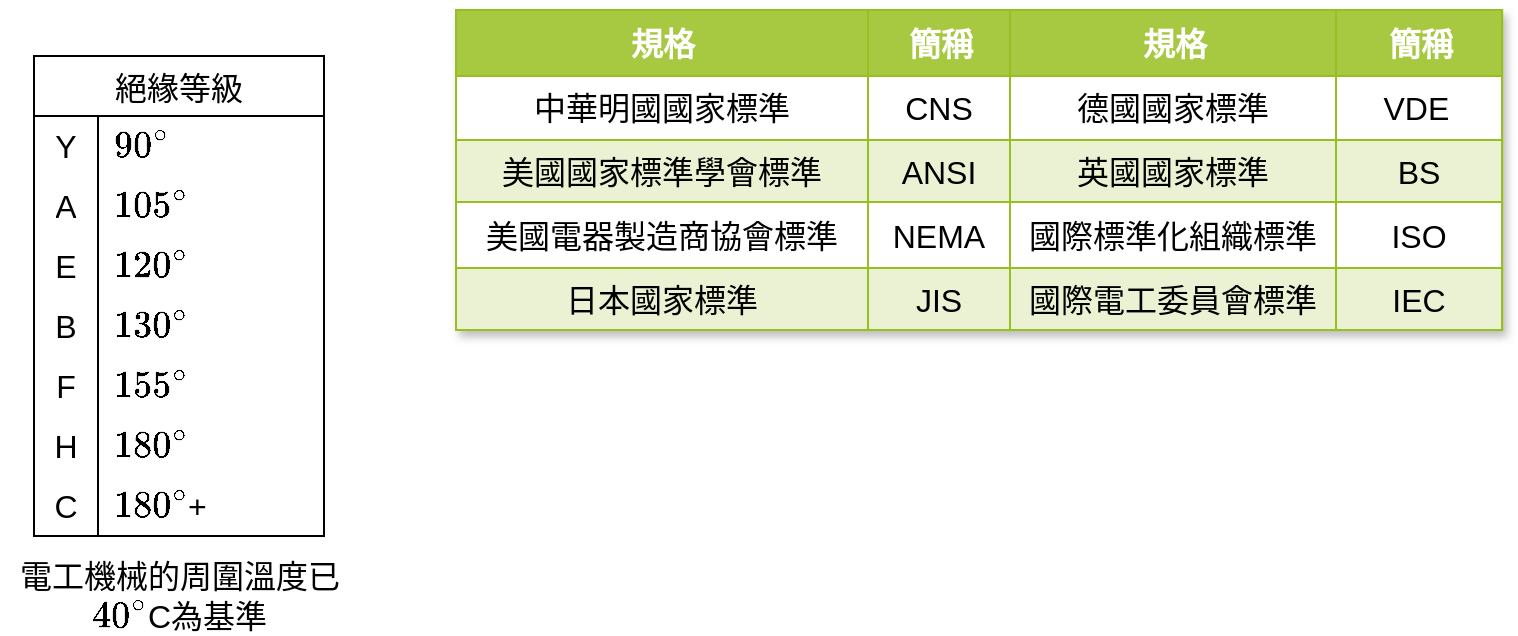 <mxfile version="21.7.5" type="github" pages="7">
  <diagram id="qgxYHrDXzy56b9MTBJCR" name="概論">
    <mxGraphModel dx="1245" dy="600" grid="0" gridSize="10" guides="1" tooltips="1" connect="1" arrows="1" fold="1" page="0" pageScale="1" pageWidth="827" pageHeight="1169" math="1" shadow="0">
      <root>
        <mxCell id="0" />
        <mxCell id="1" parent="0" />
        <mxCell id="fpS0Yr1HX9SnLMMw6u6V-4" value="絕緣等級" style="shape=table;startSize=30;container=1;collapsible=0;childLayout=tableLayout;fixedRows=1;rowLines=0;fontStyle=0;strokeColor=default;fontSize=16;" vertex="1" parent="1">
          <mxGeometry x="-88" y="28" width="145" height="240" as="geometry" />
        </mxCell>
        <mxCell id="fpS0Yr1HX9SnLMMw6u6V-5" value="" style="shape=tableRow;horizontal=0;startSize=0;swimlaneHead=0;swimlaneBody=0;top=0;left=0;bottom=0;right=0;collapsible=0;dropTarget=0;fillColor=none;points=[[0,0.5],[1,0.5]];portConstraint=eastwest;strokeColor=inherit;fontSize=16;" vertex="1" parent="fpS0Yr1HX9SnLMMw6u6V-4">
          <mxGeometry y="30" width="145" height="30" as="geometry" />
        </mxCell>
        <mxCell id="fpS0Yr1HX9SnLMMw6u6V-6" value="Y" style="shape=partialRectangle;html=1;whiteSpace=wrap;connectable=0;fillColor=none;top=0;left=0;bottom=0;right=0;overflow=hidden;pointerEvents=1;strokeColor=inherit;fontSize=16;" vertex="1" parent="fpS0Yr1HX9SnLMMw6u6V-5">
          <mxGeometry width="32" height="30" as="geometry">
            <mxRectangle width="32" height="30" as="alternateBounds" />
          </mxGeometry>
        </mxCell>
        <mxCell id="fpS0Yr1HX9SnLMMw6u6V-7" value="\(90^{\circ}\)" style="shape=partialRectangle;html=1;whiteSpace=wrap;connectable=0;fillColor=none;top=0;left=0;bottom=0;right=0;align=left;spacingLeft=6;overflow=hidden;strokeColor=inherit;fontSize=16;" vertex="1" parent="fpS0Yr1HX9SnLMMw6u6V-5">
          <mxGeometry x="32" width="113" height="30" as="geometry">
            <mxRectangle width="113" height="30" as="alternateBounds" />
          </mxGeometry>
        </mxCell>
        <mxCell id="fpS0Yr1HX9SnLMMw6u6V-8" value="" style="shape=tableRow;horizontal=0;startSize=0;swimlaneHead=0;swimlaneBody=0;top=0;left=0;bottom=0;right=0;collapsible=0;dropTarget=0;fillColor=none;points=[[0,0.5],[1,0.5]];portConstraint=eastwest;strokeColor=inherit;fontSize=16;" vertex="1" parent="fpS0Yr1HX9SnLMMw6u6V-4">
          <mxGeometry y="60" width="145" height="30" as="geometry" />
        </mxCell>
        <mxCell id="fpS0Yr1HX9SnLMMw6u6V-9" value="A" style="shape=partialRectangle;html=1;whiteSpace=wrap;connectable=0;fillColor=none;top=0;left=0;bottom=0;right=0;overflow=hidden;strokeColor=inherit;fontSize=16;" vertex="1" parent="fpS0Yr1HX9SnLMMw6u6V-8">
          <mxGeometry width="32" height="30" as="geometry">
            <mxRectangle width="32" height="30" as="alternateBounds" />
          </mxGeometry>
        </mxCell>
        <mxCell id="fpS0Yr1HX9SnLMMw6u6V-10" value="\(105^{\circ}\)" style="shape=partialRectangle;html=1;whiteSpace=wrap;connectable=0;fillColor=none;top=0;left=0;bottom=0;right=0;align=left;spacingLeft=6;overflow=hidden;strokeColor=inherit;fontSize=16;" vertex="1" parent="fpS0Yr1HX9SnLMMw6u6V-8">
          <mxGeometry x="32" width="113" height="30" as="geometry">
            <mxRectangle width="113" height="30" as="alternateBounds" />
          </mxGeometry>
        </mxCell>
        <mxCell id="fpS0Yr1HX9SnLMMw6u6V-11" value="" style="shape=tableRow;horizontal=0;startSize=0;swimlaneHead=0;swimlaneBody=0;top=0;left=0;bottom=0;right=0;collapsible=0;dropTarget=0;fillColor=none;points=[[0,0.5],[1,0.5]];portConstraint=eastwest;strokeColor=inherit;fontSize=16;" vertex="1" parent="fpS0Yr1HX9SnLMMw6u6V-4">
          <mxGeometry y="90" width="145" height="30" as="geometry" />
        </mxCell>
        <mxCell id="fpS0Yr1HX9SnLMMw6u6V-12" value="E" style="shape=partialRectangle;html=1;whiteSpace=wrap;connectable=0;fillColor=none;top=0;left=0;bottom=0;right=0;overflow=hidden;strokeColor=inherit;fontSize=16;" vertex="1" parent="fpS0Yr1HX9SnLMMw6u6V-11">
          <mxGeometry width="32" height="30" as="geometry">
            <mxRectangle width="32" height="30" as="alternateBounds" />
          </mxGeometry>
        </mxCell>
        <mxCell id="fpS0Yr1HX9SnLMMw6u6V-13" value="\(120^{\circ}\)" style="shape=partialRectangle;html=1;whiteSpace=wrap;connectable=0;fillColor=none;top=0;left=0;bottom=0;right=0;align=left;spacingLeft=6;overflow=hidden;strokeColor=inherit;fontSize=16;" vertex="1" parent="fpS0Yr1HX9SnLMMw6u6V-11">
          <mxGeometry x="32" width="113" height="30" as="geometry">
            <mxRectangle width="113" height="30" as="alternateBounds" />
          </mxGeometry>
        </mxCell>
        <mxCell id="fpS0Yr1HX9SnLMMw6u6V-14" style="shape=tableRow;horizontal=0;startSize=0;swimlaneHead=0;swimlaneBody=0;top=0;left=0;bottom=0;right=0;collapsible=0;dropTarget=0;fillColor=none;points=[[0,0.5],[1,0.5]];portConstraint=eastwest;strokeColor=inherit;fontSize=16;" vertex="1" parent="fpS0Yr1HX9SnLMMw6u6V-4">
          <mxGeometry y="120" width="145" height="30" as="geometry" />
        </mxCell>
        <mxCell id="fpS0Yr1HX9SnLMMw6u6V-15" value="B" style="shape=partialRectangle;html=1;whiteSpace=wrap;connectable=0;fillColor=none;top=0;left=0;bottom=0;right=0;overflow=hidden;strokeColor=inherit;fontSize=16;" vertex="1" parent="fpS0Yr1HX9SnLMMw6u6V-14">
          <mxGeometry width="32" height="30" as="geometry">
            <mxRectangle width="32" height="30" as="alternateBounds" />
          </mxGeometry>
        </mxCell>
        <mxCell id="fpS0Yr1HX9SnLMMw6u6V-16" value="\(130^{\circ}\)" style="shape=partialRectangle;html=1;whiteSpace=wrap;connectable=0;fillColor=none;top=0;left=0;bottom=0;right=0;align=left;spacingLeft=6;overflow=hidden;strokeColor=inherit;fontSize=16;" vertex="1" parent="fpS0Yr1HX9SnLMMw6u6V-14">
          <mxGeometry x="32" width="113" height="30" as="geometry">
            <mxRectangle width="113" height="30" as="alternateBounds" />
          </mxGeometry>
        </mxCell>
        <mxCell id="fpS0Yr1HX9SnLMMw6u6V-17" style="shape=tableRow;horizontal=0;startSize=0;swimlaneHead=0;swimlaneBody=0;top=0;left=0;bottom=0;right=0;collapsible=0;dropTarget=0;fillColor=none;points=[[0,0.5],[1,0.5]];portConstraint=eastwest;strokeColor=inherit;fontSize=16;" vertex="1" parent="fpS0Yr1HX9SnLMMw6u6V-4">
          <mxGeometry y="150" width="145" height="30" as="geometry" />
        </mxCell>
        <mxCell id="fpS0Yr1HX9SnLMMw6u6V-18" value="F" style="shape=partialRectangle;html=1;whiteSpace=wrap;connectable=0;fillColor=none;top=0;left=0;bottom=0;right=0;overflow=hidden;strokeColor=inherit;fontSize=16;" vertex="1" parent="fpS0Yr1HX9SnLMMw6u6V-17">
          <mxGeometry width="32" height="30" as="geometry">
            <mxRectangle width="32" height="30" as="alternateBounds" />
          </mxGeometry>
        </mxCell>
        <mxCell id="fpS0Yr1HX9SnLMMw6u6V-19" value="\(155^{\circ}\)" style="shape=partialRectangle;html=1;whiteSpace=wrap;connectable=0;fillColor=none;top=0;left=0;bottom=0;right=0;align=left;spacingLeft=6;overflow=hidden;strokeColor=inherit;fontSize=16;" vertex="1" parent="fpS0Yr1HX9SnLMMw6u6V-17">
          <mxGeometry x="32" width="113" height="30" as="geometry">
            <mxRectangle width="113" height="30" as="alternateBounds" />
          </mxGeometry>
        </mxCell>
        <mxCell id="fpS0Yr1HX9SnLMMw6u6V-20" style="shape=tableRow;horizontal=0;startSize=0;swimlaneHead=0;swimlaneBody=0;top=0;left=0;bottom=0;right=0;collapsible=0;dropTarget=0;fillColor=none;points=[[0,0.5],[1,0.5]];portConstraint=eastwest;strokeColor=inherit;fontSize=16;" vertex="1" parent="fpS0Yr1HX9SnLMMw6u6V-4">
          <mxGeometry y="180" width="145" height="30" as="geometry" />
        </mxCell>
        <mxCell id="fpS0Yr1HX9SnLMMw6u6V-21" value="H" style="shape=partialRectangle;html=1;whiteSpace=wrap;connectable=0;fillColor=none;top=0;left=0;bottom=0;right=0;overflow=hidden;strokeColor=inherit;fontSize=16;" vertex="1" parent="fpS0Yr1HX9SnLMMw6u6V-20">
          <mxGeometry width="32" height="30" as="geometry">
            <mxRectangle width="32" height="30" as="alternateBounds" />
          </mxGeometry>
        </mxCell>
        <mxCell id="fpS0Yr1HX9SnLMMw6u6V-22" value="\(180^{\circ}\)" style="shape=partialRectangle;html=1;whiteSpace=wrap;connectable=0;fillColor=none;top=0;left=0;bottom=0;right=0;align=left;spacingLeft=6;overflow=hidden;strokeColor=inherit;fontSize=16;" vertex="1" parent="fpS0Yr1HX9SnLMMw6u6V-20">
          <mxGeometry x="32" width="113" height="30" as="geometry">
            <mxRectangle width="113" height="30" as="alternateBounds" />
          </mxGeometry>
        </mxCell>
        <mxCell id="fpS0Yr1HX9SnLMMw6u6V-23" style="shape=tableRow;horizontal=0;startSize=0;swimlaneHead=0;swimlaneBody=0;top=0;left=0;bottom=0;right=0;collapsible=0;dropTarget=0;fillColor=none;points=[[0,0.5],[1,0.5]];portConstraint=eastwest;strokeColor=inherit;fontSize=16;" vertex="1" parent="fpS0Yr1HX9SnLMMw6u6V-4">
          <mxGeometry y="210" width="145" height="30" as="geometry" />
        </mxCell>
        <mxCell id="fpS0Yr1HX9SnLMMw6u6V-24" value="C" style="shape=partialRectangle;html=1;whiteSpace=wrap;connectable=0;fillColor=none;top=0;left=0;bottom=0;right=0;overflow=hidden;strokeColor=inherit;fontSize=16;" vertex="1" parent="fpS0Yr1HX9SnLMMw6u6V-23">
          <mxGeometry width="32" height="30" as="geometry">
            <mxRectangle width="32" height="30" as="alternateBounds" />
          </mxGeometry>
        </mxCell>
        <mxCell id="fpS0Yr1HX9SnLMMw6u6V-25" value="\(180^{\circ}\)+" style="shape=partialRectangle;html=1;whiteSpace=wrap;connectable=0;fillColor=none;top=0;left=0;bottom=0;right=0;align=left;spacingLeft=6;overflow=hidden;strokeColor=inherit;fontSize=16;" vertex="1" parent="fpS0Yr1HX9SnLMMw6u6V-23">
          <mxGeometry x="32" width="113" height="30" as="geometry">
            <mxRectangle width="113" height="30" as="alternateBounds" />
          </mxGeometry>
        </mxCell>
        <mxCell id="fpS0Yr1HX9SnLMMw6u6V-32" value="電工機械的周圍溫度已\(40^{\circ}\)C為基準" style="text;html=1;strokeColor=none;fillColor=none;align=center;verticalAlign=middle;whiteSpace=wrap;rounded=0;fontSize=16;" vertex="1" parent="1">
          <mxGeometry x="-104.5" y="283" width="178" height="30" as="geometry" />
        </mxCell>
        <mxCell id="fpS0Yr1HX9SnLMMw6u6V-46" value="Assets" style="childLayout=tableLayout;recursiveResize=0;strokeColor=#98bf21;fillColor=#A7C942;shadow=1;fontSize=16;" vertex="1" parent="1">
          <mxGeometry x="123" y="5" width="523.1" height="160" as="geometry" />
        </mxCell>
        <mxCell id="fpS0Yr1HX9SnLMMw6u6V-47" style="shape=tableRow;horizontal=0;startSize=0;swimlaneHead=0;swimlaneBody=0;top=0;left=0;bottom=0;right=0;dropTarget=0;collapsible=0;recursiveResize=0;expand=0;fontStyle=0;strokeColor=inherit;fillColor=#ffffff;fontSize=16;" vertex="1" parent="fpS0Yr1HX9SnLMMw6u6V-46">
          <mxGeometry width="523.1" height="33" as="geometry" />
        </mxCell>
        <mxCell id="fpS0Yr1HX9SnLMMw6u6V-48" value="規格" style="connectable=0;recursiveResize=0;strokeColor=inherit;fillColor=#A7C942;align=center;fontStyle=1;fontColor=#FFFFFF;html=1;fontSize=16;" vertex="1" parent="fpS0Yr1HX9SnLMMw6u6V-47">
          <mxGeometry width="206" height="33" as="geometry">
            <mxRectangle width="206" height="33" as="alternateBounds" />
          </mxGeometry>
        </mxCell>
        <mxCell id="fpS0Yr1HX9SnLMMw6u6V-49" value="簡稱" style="connectable=0;recursiveResize=0;strokeColor=inherit;fillColor=#A7C942;align=center;fontStyle=1;fontColor=#FFFFFF;html=1;fontSize=16;" vertex="1" parent="fpS0Yr1HX9SnLMMw6u6V-47">
          <mxGeometry x="206" width="71" height="33" as="geometry">
            <mxRectangle width="71" height="33" as="alternateBounds" />
          </mxGeometry>
        </mxCell>
        <mxCell id="fpS0Yr1HX9SnLMMw6u6V-50" value="規格" style="connectable=0;recursiveResize=0;strokeColor=inherit;fillColor=#A7C942;align=center;fontStyle=1;fontColor=#FFFFFF;html=1;fontSize=16;" vertex="1" parent="fpS0Yr1HX9SnLMMw6u6V-47">
          <mxGeometry x="277" width="163" height="33" as="geometry">
            <mxRectangle width="163" height="33" as="alternateBounds" />
          </mxGeometry>
        </mxCell>
        <mxCell id="fpS0Yr1HX9SnLMMw6u6V-67" value="簡稱" style="connectable=0;recursiveResize=0;strokeColor=inherit;fillColor=#A7C942;align=center;fontStyle=1;fontColor=#FFFFFF;html=1;fontSize=16;" vertex="1" parent="fpS0Yr1HX9SnLMMw6u6V-47">
          <mxGeometry x="440" width="83" height="33" as="geometry">
            <mxRectangle width="83" height="33" as="alternateBounds" />
          </mxGeometry>
        </mxCell>
        <mxCell id="fpS0Yr1HX9SnLMMw6u6V-51" value="" style="shape=tableRow;horizontal=0;startSize=0;swimlaneHead=0;swimlaneBody=0;top=0;left=0;bottom=0;right=0;dropTarget=0;collapsible=0;recursiveResize=0;expand=0;fontStyle=0;strokeColor=inherit;fillColor=#ffffff;fontSize=16;" vertex="1" parent="fpS0Yr1HX9SnLMMw6u6V-46">
          <mxGeometry y="33" width="523.1" height="32" as="geometry" />
        </mxCell>
        <mxCell id="fpS0Yr1HX9SnLMMw6u6V-52" value="中華明國國家標準" style="connectable=0;recursiveResize=0;strokeColor=inherit;fillColor=inherit;align=center;whiteSpace=wrap;html=1;fontSize=16;" vertex="1" parent="fpS0Yr1HX9SnLMMw6u6V-51">
          <mxGeometry width="206" height="32" as="geometry">
            <mxRectangle width="206" height="32" as="alternateBounds" />
          </mxGeometry>
        </mxCell>
        <mxCell id="fpS0Yr1HX9SnLMMw6u6V-53" value="CNS" style="connectable=0;recursiveResize=0;strokeColor=inherit;fillColor=inherit;align=center;whiteSpace=wrap;html=1;fontSize=16;" vertex="1" parent="fpS0Yr1HX9SnLMMw6u6V-51">
          <mxGeometry x="206" width="71" height="32" as="geometry">
            <mxRectangle width="71" height="32" as="alternateBounds" />
          </mxGeometry>
        </mxCell>
        <mxCell id="fpS0Yr1HX9SnLMMw6u6V-54" value="德國國家標準" style="connectable=0;recursiveResize=0;strokeColor=inherit;fillColor=inherit;align=center;whiteSpace=wrap;html=1;fontSize=16;" vertex="1" parent="fpS0Yr1HX9SnLMMw6u6V-51">
          <mxGeometry x="277" width="163" height="32" as="geometry">
            <mxRectangle width="163" height="32" as="alternateBounds" />
          </mxGeometry>
        </mxCell>
        <mxCell id="fpS0Yr1HX9SnLMMw6u6V-68" value="VDE&lt;span style=&quot;white-space: pre;&quot;&gt;&#x9;&lt;/span&gt;" style="connectable=0;recursiveResize=0;strokeColor=inherit;fillColor=inherit;align=center;whiteSpace=wrap;html=1;fontSize=16;" vertex="1" parent="fpS0Yr1HX9SnLMMw6u6V-51">
          <mxGeometry x="440" width="83" height="32" as="geometry">
            <mxRectangle width="83" height="32" as="alternateBounds" />
          </mxGeometry>
        </mxCell>
        <mxCell id="fpS0Yr1HX9SnLMMw6u6V-55" value="" style="shape=tableRow;horizontal=0;startSize=0;swimlaneHead=0;swimlaneBody=0;top=0;left=0;bottom=0;right=0;dropTarget=0;collapsible=0;recursiveResize=0;expand=0;fontStyle=1;strokeColor=inherit;fillColor=#EAF2D3;fontSize=16;" vertex="1" parent="fpS0Yr1HX9SnLMMw6u6V-46">
          <mxGeometry y="65" width="523.1" height="31" as="geometry" />
        </mxCell>
        <mxCell id="fpS0Yr1HX9SnLMMw6u6V-56" value="美國國家標準學會標準" style="connectable=0;recursiveResize=0;strokeColor=inherit;fillColor=inherit;whiteSpace=wrap;html=1;fontSize=16;" vertex="1" parent="fpS0Yr1HX9SnLMMw6u6V-55">
          <mxGeometry width="206" height="31" as="geometry">
            <mxRectangle width="206" height="31" as="alternateBounds" />
          </mxGeometry>
        </mxCell>
        <mxCell id="fpS0Yr1HX9SnLMMw6u6V-57" value="ANSI" style="connectable=0;recursiveResize=0;strokeColor=inherit;fillColor=inherit;whiteSpace=wrap;html=1;fontSize=16;" vertex="1" parent="fpS0Yr1HX9SnLMMw6u6V-55">
          <mxGeometry x="206" width="71" height="31" as="geometry">
            <mxRectangle width="71" height="31" as="alternateBounds" />
          </mxGeometry>
        </mxCell>
        <mxCell id="fpS0Yr1HX9SnLMMw6u6V-58" value="英國國家標準" style="connectable=0;recursiveResize=0;strokeColor=inherit;fillColor=inherit;whiteSpace=wrap;html=1;fontSize=16;" vertex="1" parent="fpS0Yr1HX9SnLMMw6u6V-55">
          <mxGeometry x="277" width="163" height="31" as="geometry">
            <mxRectangle width="163" height="31" as="alternateBounds" />
          </mxGeometry>
        </mxCell>
        <mxCell id="fpS0Yr1HX9SnLMMw6u6V-69" value="BS" style="connectable=0;recursiveResize=0;strokeColor=inherit;fillColor=inherit;whiteSpace=wrap;html=1;fontSize=16;" vertex="1" parent="fpS0Yr1HX9SnLMMw6u6V-55">
          <mxGeometry x="440" width="83" height="31" as="geometry">
            <mxRectangle width="83" height="31" as="alternateBounds" />
          </mxGeometry>
        </mxCell>
        <mxCell id="fpS0Yr1HX9SnLMMw6u6V-59" value="" style="shape=tableRow;horizontal=0;startSize=0;swimlaneHead=0;swimlaneBody=0;top=0;left=0;bottom=0;right=0;dropTarget=0;collapsible=0;recursiveResize=0;expand=0;fontStyle=0;strokeColor=inherit;fillColor=#ffffff;fontSize=16;" vertex="1" parent="fpS0Yr1HX9SnLMMw6u6V-46">
          <mxGeometry y="96" width="523.1" height="33" as="geometry" />
        </mxCell>
        <mxCell id="fpS0Yr1HX9SnLMMw6u6V-60" value="美國電器製造商協會標準" style="connectable=0;recursiveResize=0;strokeColor=inherit;fillColor=inherit;fontStyle=0;align=center;whiteSpace=wrap;html=1;fontSize=16;" vertex="1" parent="fpS0Yr1HX9SnLMMw6u6V-59">
          <mxGeometry width="206" height="33" as="geometry">
            <mxRectangle width="206" height="33" as="alternateBounds" />
          </mxGeometry>
        </mxCell>
        <mxCell id="fpS0Yr1HX9SnLMMw6u6V-61" value="NEMA" style="connectable=0;recursiveResize=0;strokeColor=inherit;fillColor=inherit;fontStyle=0;align=center;whiteSpace=wrap;html=1;fontSize=16;" vertex="1" parent="fpS0Yr1HX9SnLMMw6u6V-59">
          <mxGeometry x="206" width="71" height="33" as="geometry">
            <mxRectangle width="71" height="33" as="alternateBounds" />
          </mxGeometry>
        </mxCell>
        <mxCell id="fpS0Yr1HX9SnLMMw6u6V-62" value="國際標準化組織標準" style="connectable=0;recursiveResize=0;strokeColor=inherit;fillColor=inherit;fontStyle=0;align=center;whiteSpace=wrap;html=1;fontSize=16;" vertex="1" parent="fpS0Yr1HX9SnLMMw6u6V-59">
          <mxGeometry x="277" width="163" height="33" as="geometry">
            <mxRectangle width="163" height="33" as="alternateBounds" />
          </mxGeometry>
        </mxCell>
        <mxCell id="fpS0Yr1HX9SnLMMw6u6V-70" value="ISO" style="connectable=0;recursiveResize=0;strokeColor=inherit;fillColor=inherit;fontStyle=0;align=center;whiteSpace=wrap;html=1;fontSize=16;" vertex="1" parent="fpS0Yr1HX9SnLMMw6u6V-59">
          <mxGeometry x="440" width="83" height="33" as="geometry">
            <mxRectangle width="83" height="33" as="alternateBounds" />
          </mxGeometry>
        </mxCell>
        <mxCell id="fpS0Yr1HX9SnLMMw6u6V-63" value="" style="shape=tableRow;horizontal=0;startSize=0;swimlaneHead=0;swimlaneBody=0;top=0;left=0;bottom=0;right=0;dropTarget=0;collapsible=0;recursiveResize=0;expand=0;fontStyle=1;strokeColor=inherit;fillColor=#EAF2D3;fontSize=16;" vertex="1" parent="fpS0Yr1HX9SnLMMw6u6V-46">
          <mxGeometry y="129" width="523.1" height="31" as="geometry" />
        </mxCell>
        <mxCell id="fpS0Yr1HX9SnLMMw6u6V-64" value="日本國家標準" style="connectable=0;recursiveResize=0;strokeColor=inherit;fillColor=inherit;whiteSpace=wrap;html=1;fontSize=16;" vertex="1" parent="fpS0Yr1HX9SnLMMw6u6V-63">
          <mxGeometry width="206" height="31" as="geometry">
            <mxRectangle width="206" height="31" as="alternateBounds" />
          </mxGeometry>
        </mxCell>
        <mxCell id="fpS0Yr1HX9SnLMMw6u6V-65" value="JIS" style="connectable=0;recursiveResize=0;strokeColor=inherit;fillColor=inherit;whiteSpace=wrap;html=1;fontSize=16;" vertex="1" parent="fpS0Yr1HX9SnLMMw6u6V-63">
          <mxGeometry x="206" width="71" height="31" as="geometry">
            <mxRectangle width="71" height="31" as="alternateBounds" />
          </mxGeometry>
        </mxCell>
        <mxCell id="fpS0Yr1HX9SnLMMw6u6V-66" value="國際電工委員會標準" style="connectable=0;recursiveResize=0;strokeColor=inherit;fillColor=inherit;whiteSpace=wrap;html=1;fontSize=16;" vertex="1" parent="fpS0Yr1HX9SnLMMw6u6V-63">
          <mxGeometry x="277" width="163" height="31" as="geometry">
            <mxRectangle width="163" height="31" as="alternateBounds" />
          </mxGeometry>
        </mxCell>
        <mxCell id="fpS0Yr1HX9SnLMMw6u6V-71" value="IEC" style="connectable=0;recursiveResize=0;strokeColor=inherit;fillColor=inherit;whiteSpace=wrap;html=1;fontSize=16;" vertex="1" parent="fpS0Yr1HX9SnLMMw6u6V-63">
          <mxGeometry x="440" width="83" height="31" as="geometry">
            <mxRectangle width="83" height="31" as="alternateBounds" />
          </mxGeometry>
        </mxCell>
      </root>
    </mxGraphModel>
  </diagram>
  <diagram name="直流電動機" id="0khi-y4i2Tu5UxIGoybB">
    <mxGraphModel dx="2045" dy="1000" grid="0" gridSize="10" guides="1" tooltips="1" connect="1" arrows="1" fold="1" page="0" pageScale="1" pageWidth="827" pageHeight="1169" math="1" shadow="0">
      <root>
        <mxCell id="0" />
        <mxCell id="1" parent="0" />
        <mxCell id="_pKEH9My9L13lh35LSAF-10" style="edgeStyle=none;curved=1;rounded=0;orthogonalLoop=1;jettySize=auto;html=1;fontSize=12;startSize=8;endSize=8;" parent="1" source="_pKEH9My9L13lh35LSAF-1" target="_pKEH9My9L13lh35LSAF-9" edge="1">
          <mxGeometry relative="1" as="geometry" />
        </mxCell>
        <mxCell id="_pKEH9My9L13lh35LSAF-1" value="外激式" style="rounded=0;whiteSpace=wrap;html=1;fontSize=16;fillColor=#ffe6cc;strokeColor=#d79b00;" parent="1" vertex="1">
          <mxGeometry x="-4" y="94" width="95" height="32" as="geometry" />
        </mxCell>
        <mxCell id="_pKEH9My9L13lh35LSAF-11" style="edgeStyle=none;curved=1;rounded=0;orthogonalLoop=1;jettySize=auto;html=1;entryX=0.647;entryY=1.013;entryDx=0;entryDy=0;entryPerimeter=0;fontSize=12;startSize=8;endSize=8;" parent="1" source="_pKEH9My9L13lh35LSAF-2" target="_pKEH9My9L13lh35LSAF-9" edge="1">
          <mxGeometry relative="1" as="geometry" />
        </mxCell>
        <mxCell id="_pKEH9My9L13lh35LSAF-2" value="自激式" style="rounded=0;whiteSpace=wrap;html=1;fontSize=16;fillColor=#ffe6cc;strokeColor=#d79b00;" parent="1" vertex="1">
          <mxGeometry x="145" y="66" width="66" height="38" as="geometry" />
        </mxCell>
        <mxCell id="_pKEH9My9L13lh35LSAF-6" style="edgeStyle=none;curved=1;rounded=0;orthogonalLoop=1;jettySize=auto;html=1;fontSize=12;startSize=8;endSize=8;" parent="1" source="_pKEH9My9L13lh35LSAF-3" target="_pKEH9My9L13lh35LSAF-1" edge="1">
          <mxGeometry relative="1" as="geometry" />
        </mxCell>
        <mxCell id="_pKEH9My9L13lh35LSAF-3" value="串激式" style="rounded=0;whiteSpace=wrap;html=1;fontSize=16;fillColor=#f8cecc;strokeColor=#b85450;" parent="1" vertex="1">
          <mxGeometry x="-44" y="178" width="64" height="31" as="geometry" />
        </mxCell>
        <mxCell id="_pKEH9My9L13lh35LSAF-7" style="edgeStyle=none;curved=1;rounded=0;orthogonalLoop=1;jettySize=auto;html=1;entryX=0.5;entryY=1;entryDx=0;entryDy=0;fontSize=12;startSize=8;endSize=8;" parent="1" source="_pKEH9My9L13lh35LSAF-4" target="_pKEH9My9L13lh35LSAF-1" edge="1">
          <mxGeometry relative="1" as="geometry" />
        </mxCell>
        <mxCell id="_pKEH9My9L13lh35LSAF-4" value="分激式" style="rounded=0;whiteSpace=wrap;html=1;fontSize=16;fillColor=#f8cecc;strokeColor=#b85450;" parent="1" vertex="1">
          <mxGeometry x="48" y="168" width="70" height="26" as="geometry" />
        </mxCell>
        <mxCell id="_pKEH9My9L13lh35LSAF-8" style="edgeStyle=none;curved=1;rounded=0;orthogonalLoop=1;jettySize=auto;html=1;entryX=0.595;entryY=1;entryDx=0;entryDy=0;entryPerimeter=0;fontSize=12;startSize=8;endSize=8;" parent="1" source="_pKEH9My9L13lh35LSAF-5" target="_pKEH9My9L13lh35LSAF-1" edge="1">
          <mxGeometry relative="1" as="geometry" />
        </mxCell>
        <mxCell id="_pKEH9My9L13lh35LSAF-5" value="複激式" style="rounded=0;whiteSpace=wrap;html=1;fontSize=16;fillColor=#f8cecc;strokeColor=#b85450;" parent="1" vertex="1">
          <mxGeometry x="145" y="144" width="76" height="32" as="geometry" />
        </mxCell>
        <mxCell id="_pKEH9My9L13lh35LSAF-9" value="直流電機" style="rounded=0;whiteSpace=wrap;html=1;fontSize=16;fillColor=#d5e8d4;strokeColor=#82b366;" parent="1" vertex="1">
          <mxGeometry x="25" y="-9" width="120" height="60" as="geometry" />
        </mxCell>
        <mxCell id="_pKEH9My9L13lh35LSAF-15" style="edgeStyle=none;curved=1;rounded=0;orthogonalLoop=1;jettySize=auto;html=1;fontSize=12;startSize=8;endSize=8;" parent="1" source="_pKEH9My9L13lh35LSAF-12" target="_pKEH9My9L13lh35LSAF-5" edge="1">
          <mxGeometry relative="1" as="geometry" />
        </mxCell>
        <mxCell id="_pKEH9My9L13lh35LSAF-12" value="長並聯" style="rounded=1;whiteSpace=wrap;html=1;fontSize=16;fillColor=#e1d5e7;strokeColor=#9673a6;" parent="1" vertex="1">
          <mxGeometry x="251" y="143" width="72" height="37" as="geometry" />
        </mxCell>
        <mxCell id="_pKEH9My9L13lh35LSAF-14" style="edgeStyle=none;curved=1;rounded=0;orthogonalLoop=1;jettySize=auto;html=1;fontSize=12;startSize=8;endSize=8;" parent="1" source="_pKEH9My9L13lh35LSAF-13" target="_pKEH9My9L13lh35LSAF-5" edge="1">
          <mxGeometry relative="1" as="geometry" />
        </mxCell>
        <mxCell id="_pKEH9My9L13lh35LSAF-13" value="短並聯" style="rounded=1;whiteSpace=wrap;html=1;fontSize=16;fillColor=#e1d5e7;strokeColor=#9673a6;" parent="1" vertex="1">
          <mxGeometry x="251" y="86" width="73" height="36" as="geometry" />
        </mxCell>
        <mxCell id="_pKEH9My9L13lh35LSAF-21" style="edgeStyle=orthogonalEdgeStyle;rounded=0;orthogonalLoop=1;jettySize=auto;html=1;entryX=0.5;entryY=1;entryDx=0;entryDy=0;" parent="1" source="_pKEH9My9L13lh35LSAF-16" target="_pKEH9My9L13lh35LSAF-5" edge="1">
          <mxGeometry relative="1" as="geometry" />
        </mxCell>
        <mxCell id="_pKEH9My9L13lh35LSAF-16" value="差複激式\(\phi_f-\phi_s\)" style="rounded=1;whiteSpace=wrap;html=1;fontSize=16;fillColor=#eeeeee;strokeColor=#36393d;" parent="1" vertex="1">
          <mxGeometry x="179" y="239.5" width="102" height="45" as="geometry" />
        </mxCell>
        <mxCell id="_pKEH9My9L13lh35LSAF-20" style="edgeStyle=orthogonalEdgeStyle;rounded=0;orthogonalLoop=1;jettySize=auto;html=1;entryX=0.25;entryY=1;entryDx=0;entryDy=0;" parent="1" source="_pKEH9My9L13lh35LSAF-17" target="_pKEH9My9L13lh35LSAF-5" edge="1">
          <mxGeometry relative="1" as="geometry" />
        </mxCell>
        <mxCell id="_pKEH9My9L13lh35LSAF-17" value="積複激式\(&lt;br&gt;\phi_f + \phi_s\)" style="rounded=1;whiteSpace=wrap;html=1;fontSize=16;fillColor=#eeeeee;strokeColor=#36393d;" parent="1" vertex="1">
          <mxGeometry x="56" y="238" width="112" height="48" as="geometry" />
        </mxCell>
        <mxCell id="I8KW_stVI-7e_ENemAaj-4" value="分激式建立電壓條件" style="swimlane;fontStyle=0;childLayout=stackLayout;horizontal=1;startSize=30;horizontalStack=0;resizeParent=1;resizeParentMax=0;resizeLast=0;collapsible=1;marginBottom=0;whiteSpace=wrap;html=1;fontSize=16;" vertex="1" parent="1">
          <mxGeometry x="-324" y="-267" width="188" height="150" as="geometry">
            <mxRectangle x="-324" y="-267" width="179" height="31" as="alternateBounds" />
          </mxGeometry>
        </mxCell>
        <mxCell id="I8KW_stVI-7e_ENemAaj-5" value="足夠的剩磁" style="text;strokeColor=none;fillColor=none;align=left;verticalAlign=middle;spacingLeft=4;spacingRight=4;overflow=hidden;points=[[0,0.5],[1,0.5]];portConstraint=eastwest;rotatable=0;whiteSpace=wrap;html=1;fontSize=16;" vertex="1" parent="I8KW_stVI-7e_ENemAaj-4">
          <mxGeometry y="30" width="188" height="30" as="geometry" />
        </mxCell>
        <mxCell id="I8KW_stVI-7e_ENemAaj-6" value="剩磁方向與主磁場一致" style="text;strokeColor=none;fillColor=none;align=left;verticalAlign=middle;spacingLeft=4;spacingRight=4;overflow=hidden;points=[[0,0.5],[1,0.5]];portConstraint=eastwest;rotatable=0;whiteSpace=wrap;html=1;fontSize=16;" vertex="1" parent="I8KW_stVI-7e_ENemAaj-4">
          <mxGeometry y="60" width="188" height="30" as="geometry" />
        </mxCell>
        <mxCell id="I8KW_stVI-7e_ENemAaj-7" value="場電阻小於臨界場電阻&lt;br&gt;" style="text;strokeColor=none;fillColor=none;align=left;verticalAlign=middle;spacingLeft=4;spacingRight=4;overflow=hidden;points=[[0,0.5],[1,0.5]];portConstraint=eastwest;rotatable=0;whiteSpace=wrap;html=1;fontSize=16;" vertex="1" parent="I8KW_stVI-7e_ENemAaj-4">
          <mxGeometry y="90" width="188" height="30" as="geometry" />
        </mxCell>
        <mxCell id="I8KW_stVI-7e_ENemAaj-11" value="轉速大於臨界轉速" style="text;strokeColor=none;fillColor=none;align=left;verticalAlign=middle;spacingLeft=4;spacingRight=4;overflow=hidden;points=[[0,0.5],[1,0.5]];portConstraint=eastwest;rotatable=0;whiteSpace=wrap;html=1;fontSize=16;" vertex="1" parent="I8KW_stVI-7e_ENemAaj-4">
          <mxGeometry y="120" width="188" height="30" as="geometry" />
        </mxCell>
        <mxCell id="I8KW_stVI-7e_ENemAaj-40" value="直流發電機比較" style="shape=table;startSize=30;container=1;collapsible=0;childLayout=tableLayout;strokeColor=default;fontSize=16;" vertex="1" parent="1">
          <mxGeometry x="-830" y="-67" width="553.55" height="426" as="geometry" />
        </mxCell>
        <mxCell id="I8KW_stVI-7e_ENemAaj-129" style="shape=tableRow;horizontal=0;startSize=0;swimlaneHead=0;swimlaneBody=0;strokeColor=inherit;top=0;left=0;bottom=0;right=0;collapsible=0;dropTarget=0;fillColor=none;points=[[0,0.5],[1,0.5]];portConstraint=eastwest;fontSize=16;" vertex="1" parent="I8KW_stVI-7e_ENemAaj-40">
          <mxGeometry y="30" width="553.55" height="66" as="geometry" />
        </mxCell>
        <mxCell id="I8KW_stVI-7e_ENemAaj-130" style="shape=partialRectangle;html=1;whiteSpace=wrap;connectable=0;strokeColor=inherit;overflow=hidden;fillColor=none;top=0;left=0;bottom=0;right=0;pointerEvents=1;fontSize=16;" vertex="1" parent="I8KW_stVI-7e_ENemAaj-129">
          <mxGeometry width="74" height="66" as="geometry">
            <mxRectangle width="74" height="66" as="alternateBounds" />
          </mxGeometry>
        </mxCell>
        <mxCell id="I8KW_stVI-7e_ENemAaj-131" value="負載變大" style="shape=partialRectangle;html=1;whiteSpace=wrap;connectable=0;strokeColor=inherit;overflow=hidden;fillColor=none;top=0;left=0;bottom=0;right=0;pointerEvents=1;fontSize=16;" vertex="1" parent="I8KW_stVI-7e_ENemAaj-129">
          <mxGeometry x="74" width="105" height="66" as="geometry">
            <mxRectangle width="105" height="66" as="alternateBounds" />
          </mxGeometry>
        </mxCell>
        <mxCell id="I8KW_stVI-7e_ENemAaj-132" value="剩磁為零" style="shape=partialRectangle;html=1;whiteSpace=wrap;connectable=0;strokeColor=inherit;overflow=hidden;fillColor=none;top=0;left=0;bottom=0;right=0;pointerEvents=1;fontSize=16;" vertex="1" parent="I8KW_stVI-7e_ENemAaj-129">
          <mxGeometry x="179" width="129" height="66" as="geometry">
            <mxRectangle width="129" height="66" as="alternateBounds" />
          </mxGeometry>
        </mxCell>
        <mxCell id="I8KW_stVI-7e_ENemAaj-133" value="VR%" style="shape=partialRectangle;html=1;whiteSpace=wrap;connectable=0;strokeColor=inherit;overflow=hidden;fillColor=none;top=0;left=0;bottom=0;right=0;pointerEvents=1;fontSize=16;" vertex="1" parent="I8KW_stVI-7e_ENemAaj-129">
          <mxGeometry x="308" width="86" height="66" as="geometry">
            <mxRectangle width="86" height="66" as="alternateBounds" />
          </mxGeometry>
        </mxCell>
        <mxCell id="I8KW_stVI-7e_ENemAaj-139" value="用途" style="shape=partialRectangle;html=1;whiteSpace=wrap;connectable=0;strokeColor=inherit;overflow=hidden;fillColor=none;top=0;left=0;bottom=0;right=0;pointerEvents=1;fontSize=16;" vertex="1" parent="I8KW_stVI-7e_ENemAaj-129">
          <mxGeometry x="394" width="160" height="66" as="geometry">
            <mxRectangle width="160" height="66" as="alternateBounds" />
          </mxGeometry>
        </mxCell>
        <mxCell id="I8KW_stVI-7e_ENemAaj-41" value="" style="shape=tableRow;horizontal=0;startSize=0;swimlaneHead=0;swimlaneBody=0;strokeColor=inherit;top=0;left=0;bottom=0;right=0;collapsible=0;dropTarget=0;fillColor=none;points=[[0,0.5],[1,0.5]];portConstraint=eastwest;fontSize=16;" vertex="1" parent="I8KW_stVI-7e_ENemAaj-40">
          <mxGeometry y="96" width="553.55" height="66" as="geometry" />
        </mxCell>
        <mxCell id="I8KW_stVI-7e_ENemAaj-42" value="外激式" style="shape=partialRectangle;html=1;whiteSpace=wrap;connectable=0;strokeColor=inherit;overflow=hidden;fillColor=none;top=0;left=0;bottom=0;right=0;pointerEvents=1;fontSize=16;" vertex="1" parent="I8KW_stVI-7e_ENemAaj-41">
          <mxGeometry width="74" height="66" as="geometry">
            <mxRectangle width="74" height="66" as="alternateBounds" />
          </mxGeometry>
        </mxCell>
        <mxCell id="I8KW_stVI-7e_ENemAaj-43" value="\(\phi\)定值" style="shape=partialRectangle;html=1;whiteSpace=wrap;connectable=0;strokeColor=inherit;overflow=hidden;fillColor=none;top=0;left=0;bottom=0;right=0;pointerEvents=1;fontSize=16;" vertex="1" parent="I8KW_stVI-7e_ENemAaj-41">
          <mxGeometry x="74" width="105" height="66" as="geometry">
            <mxRectangle width="105" height="66" as="alternateBounds" />
          </mxGeometry>
        </mxCell>
        <mxCell id="I8KW_stVI-7e_ENemAaj-44" value="可建立電壓" style="shape=partialRectangle;html=1;whiteSpace=wrap;connectable=0;strokeColor=inherit;overflow=hidden;fillColor=none;top=0;left=0;bottom=0;right=0;pointerEvents=1;fontSize=16;" vertex="1" parent="I8KW_stVI-7e_ENemAaj-41">
          <mxGeometry x="179" width="129" height="66" as="geometry">
            <mxRectangle width="129" height="66" as="alternateBounds" />
          </mxGeometry>
        </mxCell>
        <mxCell id="I8KW_stVI-7e_ENemAaj-134" value="正值&lt;span style=&quot;white-space: pre;&quot;&gt;&#x9;&lt;/span&gt;" style="shape=partialRectangle;html=1;whiteSpace=wrap;connectable=0;strokeColor=inherit;overflow=hidden;fillColor=none;top=0;left=0;bottom=0;right=0;pointerEvents=1;fontSize=16;" vertex="1" parent="I8KW_stVI-7e_ENemAaj-41">
          <mxGeometry x="308" width="86" height="66" as="geometry">
            <mxRectangle width="86" height="66" as="alternateBounds" />
          </mxGeometry>
        </mxCell>
        <mxCell id="I8KW_stVI-7e_ENemAaj-140" value="華德黎翁電壓系統" style="shape=partialRectangle;html=1;whiteSpace=wrap;connectable=0;strokeColor=inherit;overflow=hidden;fillColor=none;top=0;left=0;bottom=0;right=0;pointerEvents=1;fontSize=16;" vertex="1" parent="I8KW_stVI-7e_ENemAaj-41">
          <mxGeometry x="394" width="160" height="66" as="geometry">
            <mxRectangle width="160" height="66" as="alternateBounds" />
          </mxGeometry>
        </mxCell>
        <mxCell id="I8KW_stVI-7e_ENemAaj-45" value="" style="shape=tableRow;horizontal=0;startSize=0;swimlaneHead=0;swimlaneBody=0;strokeColor=inherit;top=0;left=0;bottom=0;right=0;collapsible=0;dropTarget=0;fillColor=none;points=[[0,0.5],[1,0.5]];portConstraint=eastwest;fontSize=16;" vertex="1" parent="I8KW_stVI-7e_ENemAaj-40">
          <mxGeometry y="162" width="553.55" height="66" as="geometry" />
        </mxCell>
        <mxCell id="I8KW_stVI-7e_ENemAaj-46" value="串激式" style="shape=partialRectangle;html=1;whiteSpace=wrap;connectable=0;strokeColor=inherit;overflow=hidden;fillColor=none;top=0;left=0;bottom=0;right=0;pointerEvents=1;fontSize=16;" vertex="1" parent="I8KW_stVI-7e_ENemAaj-45">
          <mxGeometry width="74" height="66" as="geometry">
            <mxRectangle width="74" height="66" as="alternateBounds" />
          </mxGeometry>
        </mxCell>
        <mxCell id="I8KW_stVI-7e_ENemAaj-47" value="\(\phi\)增加" style="shape=partialRectangle;html=1;whiteSpace=wrap;connectable=0;strokeColor=inherit;overflow=hidden;fillColor=none;top=0;left=0;bottom=0;right=0;pointerEvents=1;fontSize=16;" vertex="1" parent="I8KW_stVI-7e_ENemAaj-45">
          <mxGeometry x="74" width="105" height="66" as="geometry">
            <mxRectangle width="105" height="66" as="alternateBounds" />
          </mxGeometry>
        </mxCell>
        <mxCell id="I8KW_stVI-7e_ENemAaj-48" value="無法" style="shape=partialRectangle;html=1;whiteSpace=wrap;connectable=0;strokeColor=inherit;overflow=hidden;fillColor=none;top=0;left=0;bottom=0;right=0;pointerEvents=1;fontSize=16;" vertex="1" parent="I8KW_stVI-7e_ENemAaj-45">
          <mxGeometry x="179" width="129" height="66" as="geometry">
            <mxRectangle width="129" height="66" as="alternateBounds" />
          </mxGeometry>
        </mxCell>
        <mxCell id="I8KW_stVI-7e_ENemAaj-135" value="負值" style="shape=partialRectangle;html=1;whiteSpace=wrap;connectable=0;strokeColor=inherit;overflow=hidden;fillColor=none;top=0;left=0;bottom=0;right=0;pointerEvents=1;fontSize=16;" vertex="1" parent="I8KW_stVI-7e_ENemAaj-45">
          <mxGeometry x="308" width="86" height="66" as="geometry">
            <mxRectangle width="86" height="66" as="alternateBounds" />
          </mxGeometry>
        </mxCell>
        <mxCell id="I8KW_stVI-7e_ENemAaj-141" value="輕載:升壓機&lt;br&gt;重載:恆流機" style="shape=partialRectangle;html=1;whiteSpace=wrap;connectable=0;strokeColor=inherit;overflow=hidden;fillColor=none;top=0;left=0;bottom=0;right=0;pointerEvents=1;fontSize=16;" vertex="1" parent="I8KW_stVI-7e_ENemAaj-45">
          <mxGeometry x="394" width="160" height="66" as="geometry">
            <mxRectangle width="160" height="66" as="alternateBounds" />
          </mxGeometry>
        </mxCell>
        <mxCell id="I8KW_stVI-7e_ENemAaj-49" value="" style="shape=tableRow;horizontal=0;startSize=0;swimlaneHead=0;swimlaneBody=0;strokeColor=inherit;top=0;left=0;bottom=0;right=0;collapsible=0;dropTarget=0;fillColor=none;points=[[0,0.5],[1,0.5]];portConstraint=eastwest;fontSize=16;" vertex="1" parent="I8KW_stVI-7e_ENemAaj-40">
          <mxGeometry y="228" width="553.55" height="66" as="geometry" />
        </mxCell>
        <mxCell id="I8KW_stVI-7e_ENemAaj-50" value="分激式" style="shape=partialRectangle;html=1;whiteSpace=wrap;connectable=0;strokeColor=inherit;overflow=hidden;fillColor=none;top=0;left=0;bottom=0;right=0;pointerEvents=1;fontSize=16;" vertex="1" parent="I8KW_stVI-7e_ENemAaj-49">
          <mxGeometry width="74" height="66" as="geometry">
            <mxRectangle width="74" height="66" as="alternateBounds" />
          </mxGeometry>
        </mxCell>
        <mxCell id="I8KW_stVI-7e_ENemAaj-51" value="\(\phi\)定值" style="shape=partialRectangle;html=1;whiteSpace=wrap;connectable=0;strokeColor=inherit;overflow=hidden;fillColor=none;top=0;left=0;bottom=0;right=0;pointerEvents=1;fontSize=16;" vertex="1" parent="I8KW_stVI-7e_ENemAaj-49">
          <mxGeometry x="74" width="105" height="66" as="geometry">
            <mxRectangle width="105" height="66" as="alternateBounds" />
          </mxGeometry>
        </mxCell>
        <mxCell id="I8KW_stVI-7e_ENemAaj-52" value="無法" style="shape=partialRectangle;html=1;whiteSpace=wrap;connectable=0;strokeColor=inherit;overflow=hidden;fillColor=none;top=0;left=0;bottom=0;right=0;pointerEvents=1;fontSize=16;" vertex="1" parent="I8KW_stVI-7e_ENemAaj-49">
          <mxGeometry x="179" width="129" height="66" as="geometry">
            <mxRectangle width="129" height="66" as="alternateBounds" />
          </mxGeometry>
        </mxCell>
        <mxCell id="I8KW_stVI-7e_ENemAaj-136" value="正值" style="shape=partialRectangle;html=1;whiteSpace=wrap;connectable=0;strokeColor=inherit;overflow=hidden;fillColor=none;top=0;left=0;bottom=0;right=0;pointerEvents=1;fontSize=16;" vertex="1" parent="I8KW_stVI-7e_ENemAaj-49">
          <mxGeometry x="308" width="86" height="66" as="geometry">
            <mxRectangle width="86" height="66" as="alternateBounds" />
          </mxGeometry>
        </mxCell>
        <mxCell id="I8KW_stVI-7e_ENemAaj-142" value="直流電源" style="shape=partialRectangle;html=1;whiteSpace=wrap;connectable=0;strokeColor=inherit;overflow=hidden;fillColor=none;top=0;left=0;bottom=0;right=0;pointerEvents=1;fontSize=16;" vertex="1" parent="I8KW_stVI-7e_ENemAaj-49">
          <mxGeometry x="394" width="160" height="66" as="geometry">
            <mxRectangle width="160" height="66" as="alternateBounds" />
          </mxGeometry>
        </mxCell>
        <mxCell id="I8KW_stVI-7e_ENemAaj-121" style="shape=tableRow;horizontal=0;startSize=0;swimlaneHead=0;swimlaneBody=0;strokeColor=inherit;top=0;left=0;bottom=0;right=0;collapsible=0;dropTarget=0;fillColor=none;points=[[0,0.5],[1,0.5]];portConstraint=eastwest;fontSize=16;" vertex="1" parent="I8KW_stVI-7e_ENemAaj-40">
          <mxGeometry y="294" width="553.55" height="66" as="geometry" />
        </mxCell>
        <mxCell id="I8KW_stVI-7e_ENemAaj-122" value="積複激" style="shape=partialRectangle;html=1;whiteSpace=wrap;connectable=0;strokeColor=inherit;overflow=hidden;fillColor=none;top=0;left=0;bottom=0;right=0;pointerEvents=1;fontSize=16;" vertex="1" parent="I8KW_stVI-7e_ENemAaj-121">
          <mxGeometry width="74" height="66" as="geometry">
            <mxRectangle width="74" height="66" as="alternateBounds" />
          </mxGeometry>
        </mxCell>
        <mxCell id="I8KW_stVI-7e_ENemAaj-123" value="\(\phi\)增加" style="shape=partialRectangle;html=1;whiteSpace=wrap;connectable=0;strokeColor=inherit;overflow=hidden;fillColor=none;top=0;left=0;bottom=0;right=0;pointerEvents=1;fontSize=16;" vertex="1" parent="I8KW_stVI-7e_ENemAaj-121">
          <mxGeometry x="74" width="105" height="66" as="geometry">
            <mxRectangle width="105" height="66" as="alternateBounds" />
          </mxGeometry>
        </mxCell>
        <mxCell id="I8KW_stVI-7e_ENemAaj-124" value="無法" style="shape=partialRectangle;html=1;whiteSpace=wrap;connectable=0;strokeColor=inherit;overflow=hidden;fillColor=none;top=0;left=0;bottom=0;right=0;pointerEvents=1;fontSize=16;" vertex="1" parent="I8KW_stVI-7e_ENemAaj-121">
          <mxGeometry x="179" width="129" height="66" as="geometry">
            <mxRectangle width="129" height="66" as="alternateBounds" />
          </mxGeometry>
        </mxCell>
        <mxCell id="I8KW_stVI-7e_ENemAaj-137" value="不一定" style="shape=partialRectangle;html=1;whiteSpace=wrap;connectable=0;strokeColor=inherit;overflow=hidden;fillColor=none;top=0;left=0;bottom=0;right=0;pointerEvents=1;fontSize=16;" vertex="1" parent="I8KW_stVI-7e_ENemAaj-121">
          <mxGeometry x="308" width="86" height="66" as="geometry">
            <mxRectangle width="86" height="66" as="alternateBounds" />
          </mxGeometry>
        </mxCell>
        <mxCell id="I8KW_stVI-7e_ENemAaj-143" value="電車轉用直流電源" style="shape=partialRectangle;html=1;whiteSpace=wrap;connectable=0;strokeColor=inherit;overflow=hidden;fillColor=none;top=0;left=0;bottom=0;right=0;pointerEvents=1;fontSize=16;" vertex="1" parent="I8KW_stVI-7e_ENemAaj-121">
          <mxGeometry x="394" width="160" height="66" as="geometry">
            <mxRectangle width="160" height="66" as="alternateBounds" />
          </mxGeometry>
        </mxCell>
        <mxCell id="I8KW_stVI-7e_ENemAaj-125" style="shape=tableRow;horizontal=0;startSize=0;swimlaneHead=0;swimlaneBody=0;strokeColor=inherit;top=0;left=0;bottom=0;right=0;collapsible=0;dropTarget=0;fillColor=none;points=[[0,0.5],[1,0.5]];portConstraint=eastwest;fontSize=16;" vertex="1" parent="I8KW_stVI-7e_ENemAaj-40">
          <mxGeometry y="360" width="553.55" height="66" as="geometry" />
        </mxCell>
        <mxCell id="I8KW_stVI-7e_ENemAaj-126" value="差複激" style="shape=partialRectangle;html=1;whiteSpace=wrap;connectable=0;strokeColor=inherit;overflow=hidden;fillColor=none;top=0;left=0;bottom=0;right=0;pointerEvents=1;fontSize=16;" vertex="1" parent="I8KW_stVI-7e_ENemAaj-125">
          <mxGeometry width="74" height="66" as="geometry">
            <mxRectangle width="74" height="66" as="alternateBounds" />
          </mxGeometry>
        </mxCell>
        <mxCell id="I8KW_stVI-7e_ENemAaj-127" value="\(\phi\)減少" style="shape=partialRectangle;html=1;whiteSpace=wrap;connectable=0;strokeColor=inherit;overflow=hidden;fillColor=none;top=0;left=0;bottom=0;right=0;pointerEvents=1;fontSize=16;" vertex="1" parent="I8KW_stVI-7e_ENemAaj-125">
          <mxGeometry x="74" width="105" height="66" as="geometry">
            <mxRectangle width="105" height="66" as="alternateBounds" />
          </mxGeometry>
        </mxCell>
        <mxCell id="I8KW_stVI-7e_ENemAaj-128" value="無法" style="shape=partialRectangle;html=1;whiteSpace=wrap;connectable=0;strokeColor=inherit;overflow=hidden;fillColor=none;top=0;left=0;bottom=0;right=0;pointerEvents=1;fontSize=16;" vertex="1" parent="I8KW_stVI-7e_ENemAaj-125">
          <mxGeometry x="179" width="129" height="66" as="geometry">
            <mxRectangle width="129" height="66" as="alternateBounds" />
          </mxGeometry>
        </mxCell>
        <mxCell id="I8KW_stVI-7e_ENemAaj-138" value="正值(最大)" style="shape=partialRectangle;html=1;whiteSpace=wrap;connectable=0;strokeColor=inherit;overflow=hidden;fillColor=none;top=0;left=0;bottom=0;right=0;pointerEvents=1;fontSize=16;" vertex="1" parent="I8KW_stVI-7e_ENemAaj-125">
          <mxGeometry x="308" width="86" height="66" as="geometry">
            <mxRectangle width="86" height="66" as="alternateBounds" />
          </mxGeometry>
        </mxCell>
        <mxCell id="I8KW_stVI-7e_ENemAaj-144" value="電焊機" style="shape=partialRectangle;html=1;whiteSpace=wrap;connectable=0;strokeColor=inherit;overflow=hidden;fillColor=none;top=0;left=0;bottom=0;right=0;pointerEvents=1;fontSize=16;" vertex="1" parent="I8KW_stVI-7e_ENemAaj-125">
          <mxGeometry x="394" width="160" height="66" as="geometry">
            <mxRectangle width="160" height="66" as="alternateBounds" />
          </mxGeometry>
        </mxCell>
        <mxCell id="I8KW_stVI-7e_ENemAaj-145" value="直流電動機比較" style="shape=table;startSize=30;container=1;collapsible=0;childLayout=tableLayout;strokeColor=default;fontSize=16;" vertex="1" parent="1">
          <mxGeometry x="-807" y="412" width="553.55" height="426" as="geometry" />
        </mxCell>
        <mxCell id="I8KW_stVI-7e_ENemAaj-146" style="shape=tableRow;horizontal=0;startSize=0;swimlaneHead=0;swimlaneBody=0;strokeColor=inherit;top=0;left=0;bottom=0;right=0;collapsible=0;dropTarget=0;fillColor=none;points=[[0,0.5],[1,0.5]];portConstraint=eastwest;fontSize=16;" vertex="1" parent="I8KW_stVI-7e_ENemAaj-145">
          <mxGeometry y="30" width="553.55" height="66" as="geometry" />
        </mxCell>
        <mxCell id="I8KW_stVI-7e_ENemAaj-147" style="shape=partialRectangle;html=1;whiteSpace=wrap;connectable=0;strokeColor=inherit;overflow=hidden;fillColor=none;top=0;left=0;bottom=0;right=0;pointerEvents=1;fontSize=16;" vertex="1" parent="I8KW_stVI-7e_ENemAaj-146">
          <mxGeometry width="74" height="66" as="geometry">
            <mxRectangle width="74" height="66" as="alternateBounds" />
          </mxGeometry>
        </mxCell>
        <mxCell id="I8KW_stVI-7e_ENemAaj-148" value="轉速特性" style="shape=partialRectangle;html=1;whiteSpace=wrap;connectable=0;strokeColor=inherit;overflow=hidden;fillColor=none;top=0;left=0;bottom=0;right=0;pointerEvents=1;fontSize=16;" vertex="1" parent="I8KW_stVI-7e_ENemAaj-146">
          <mxGeometry x="74" width="105" height="66" as="geometry">
            <mxRectangle width="105" height="66" as="alternateBounds" />
          </mxGeometry>
        </mxCell>
        <mxCell id="I8KW_stVI-7e_ENemAaj-149" value="轉矩特性" style="shape=partialRectangle;html=1;whiteSpace=wrap;connectable=0;strokeColor=inherit;overflow=hidden;fillColor=none;top=0;left=0;bottom=0;right=0;pointerEvents=1;fontSize=16;" vertex="1" parent="I8KW_stVI-7e_ENemAaj-146">
          <mxGeometry x="179" width="129" height="66" as="geometry">
            <mxRectangle width="129" height="66" as="alternateBounds" />
          </mxGeometry>
        </mxCell>
        <mxCell id="I8KW_stVI-7e_ENemAaj-150" value="SR%" style="shape=partialRectangle;html=1;whiteSpace=wrap;connectable=0;strokeColor=inherit;overflow=hidden;fillColor=none;top=0;left=0;bottom=0;right=0;pointerEvents=1;fontSize=16;" vertex="1" parent="I8KW_stVI-7e_ENemAaj-146">
          <mxGeometry x="308" width="86" height="66" as="geometry">
            <mxRectangle width="86" height="66" as="alternateBounds" />
          </mxGeometry>
        </mxCell>
        <mxCell id="I8KW_stVI-7e_ENemAaj-151" value="用途" style="shape=partialRectangle;html=1;whiteSpace=wrap;connectable=0;strokeColor=inherit;overflow=hidden;fillColor=none;top=0;left=0;bottom=0;right=0;pointerEvents=1;fontSize=16;" vertex="1" parent="I8KW_stVI-7e_ENemAaj-146">
          <mxGeometry x="394" width="160" height="66" as="geometry">
            <mxRectangle width="160" height="66" as="alternateBounds" />
          </mxGeometry>
        </mxCell>
        <mxCell id="I8KW_stVI-7e_ENemAaj-152" value="" style="shape=tableRow;horizontal=0;startSize=0;swimlaneHead=0;swimlaneBody=0;strokeColor=inherit;top=0;left=0;bottom=0;right=0;collapsible=0;dropTarget=0;fillColor=none;points=[[0,0.5],[1,0.5]];portConstraint=eastwest;fontSize=16;" vertex="1" parent="I8KW_stVI-7e_ENemAaj-145">
          <mxGeometry y="96" width="553.55" height="66" as="geometry" />
        </mxCell>
        <mxCell id="I8KW_stVI-7e_ENemAaj-153" value="外激式" style="shape=partialRectangle;html=1;whiteSpace=wrap;connectable=0;strokeColor=inherit;overflow=hidden;fillColor=none;top=0;left=0;bottom=0;right=0;pointerEvents=1;fontSize=16;" vertex="1" parent="I8KW_stVI-7e_ENemAaj-152">
          <mxGeometry width="74" height="66" as="geometry">
            <mxRectangle width="74" height="66" as="alternateBounds" />
          </mxGeometry>
        </mxCell>
        <mxCell id="I8KW_stVI-7e_ENemAaj-154" value="恆速特性" style="shape=partialRectangle;html=1;whiteSpace=wrap;connectable=0;strokeColor=inherit;overflow=hidden;fillColor=none;top=0;left=0;bottom=0;right=0;pointerEvents=1;fontSize=16;" vertex="1" parent="I8KW_stVI-7e_ENemAaj-152">
          <mxGeometry x="74" width="105" height="66" as="geometry">
            <mxRectangle width="105" height="66" as="alternateBounds" />
          </mxGeometry>
        </mxCell>
        <mxCell id="I8KW_stVI-7e_ENemAaj-155" value="上升曲線" style="shape=partialRectangle;html=1;whiteSpace=wrap;connectable=0;strokeColor=inherit;overflow=hidden;fillColor=none;top=0;left=0;bottom=0;right=0;pointerEvents=1;fontSize=16;" vertex="1" parent="I8KW_stVI-7e_ENemAaj-152">
          <mxGeometry x="179" width="129" height="66" as="geometry">
            <mxRectangle width="129" height="66" as="alternateBounds" />
          </mxGeometry>
        </mxCell>
        <mxCell id="I8KW_stVI-7e_ENemAaj-156" value="\(&amp;gt;0\)" style="shape=partialRectangle;html=1;whiteSpace=wrap;connectable=0;strokeColor=inherit;overflow=hidden;fillColor=none;top=0;left=0;bottom=0;right=0;pointerEvents=1;fontSize=16;" vertex="1" parent="I8KW_stVI-7e_ENemAaj-152">
          <mxGeometry x="308" width="86" height="66" as="geometry">
            <mxRectangle width="86" height="66" as="alternateBounds" />
          </mxGeometry>
        </mxCell>
        <mxCell id="I8KW_stVI-7e_ENemAaj-157" value="華德-黎翁納德控速系統" style="shape=partialRectangle;html=1;whiteSpace=wrap;connectable=0;strokeColor=inherit;overflow=hidden;fillColor=none;top=0;left=0;bottom=0;right=0;pointerEvents=1;fontSize=16;" vertex="1" parent="I8KW_stVI-7e_ENemAaj-152">
          <mxGeometry x="394" width="160" height="66" as="geometry">
            <mxRectangle width="160" height="66" as="alternateBounds" />
          </mxGeometry>
        </mxCell>
        <mxCell id="I8KW_stVI-7e_ENemAaj-158" value="" style="shape=tableRow;horizontal=0;startSize=0;swimlaneHead=0;swimlaneBody=0;strokeColor=inherit;top=0;left=0;bottom=0;right=0;collapsible=0;dropTarget=0;fillColor=none;points=[[0,0.5],[1,0.5]];portConstraint=eastwest;fontSize=16;" vertex="1" parent="I8KW_stVI-7e_ENemAaj-145">
          <mxGeometry y="162" width="553.55" height="66" as="geometry" />
        </mxCell>
        <mxCell id="I8KW_stVI-7e_ENemAaj-159" value="串激式" style="shape=partialRectangle;html=1;whiteSpace=wrap;connectable=0;strokeColor=inherit;overflow=hidden;fillColor=none;top=0;left=0;bottom=0;right=0;pointerEvents=1;fontSize=16;" vertex="1" parent="I8KW_stVI-7e_ENemAaj-158">
          <mxGeometry width="74" height="66" as="geometry">
            <mxRectangle width="74" height="66" as="alternateBounds" />
          </mxGeometry>
        </mxCell>
        <mxCell id="I8KW_stVI-7e_ENemAaj-160" value="恆速特性" style="shape=partialRectangle;html=1;whiteSpace=wrap;connectable=0;strokeColor=inherit;overflow=hidden;fillColor=none;top=0;left=0;bottom=0;right=0;pointerEvents=1;fontSize=16;" vertex="1" parent="I8KW_stVI-7e_ENemAaj-158">
          <mxGeometry x="74" width="105" height="66" as="geometry">
            <mxRectangle width="105" height="66" as="alternateBounds" />
          </mxGeometry>
        </mxCell>
        <mxCell id="I8KW_stVI-7e_ENemAaj-161" value="上升曲線" style="shape=partialRectangle;html=1;whiteSpace=wrap;connectable=0;strokeColor=inherit;overflow=hidden;fillColor=none;top=0;left=0;bottom=0;right=0;pointerEvents=1;fontSize=16;" vertex="1" parent="I8KW_stVI-7e_ENemAaj-158">
          <mxGeometry x="179" width="129" height="66" as="geometry">
            <mxRectangle width="129" height="66" as="alternateBounds" />
          </mxGeometry>
        </mxCell>
        <mxCell id="I8KW_stVI-7e_ENemAaj-162" value="\(&amp;gt;0\)" style="shape=partialRectangle;html=1;whiteSpace=wrap;connectable=0;strokeColor=inherit;overflow=hidden;fillColor=none;top=0;left=0;bottom=0;right=0;pointerEvents=1;fontSize=16;" vertex="1" parent="I8KW_stVI-7e_ENemAaj-158">
          <mxGeometry x="308" width="86" height="66" as="geometry">
            <mxRectangle width="86" height="66" as="alternateBounds" />
          </mxGeometry>
        </mxCell>
        <mxCell id="I8KW_stVI-7e_ENemAaj-163" value="車床、刨床" style="shape=partialRectangle;html=1;whiteSpace=wrap;connectable=0;strokeColor=inherit;overflow=hidden;fillColor=none;top=0;left=0;bottom=0;right=0;pointerEvents=1;fontSize=16;" vertex="1" parent="I8KW_stVI-7e_ENemAaj-158">
          <mxGeometry x="394" width="160" height="66" as="geometry">
            <mxRectangle width="160" height="66" as="alternateBounds" />
          </mxGeometry>
        </mxCell>
        <mxCell id="I8KW_stVI-7e_ENemAaj-164" value="" style="shape=tableRow;horizontal=0;startSize=0;swimlaneHead=0;swimlaneBody=0;strokeColor=inherit;top=0;left=0;bottom=0;right=0;collapsible=0;dropTarget=0;fillColor=none;points=[[0,0.5],[1,0.5]];portConstraint=eastwest;fontSize=16;" vertex="1" parent="I8KW_stVI-7e_ENemAaj-145">
          <mxGeometry y="228" width="553.55" height="66" as="geometry" />
        </mxCell>
        <mxCell id="I8KW_stVI-7e_ENemAaj-165" value="分激式" style="shape=partialRectangle;html=1;whiteSpace=wrap;connectable=0;strokeColor=inherit;overflow=hidden;fillColor=none;top=0;left=0;bottom=0;right=0;pointerEvents=1;fontSize=16;" vertex="1" parent="I8KW_stVI-7e_ENemAaj-164">
          <mxGeometry width="74" height="66" as="geometry">
            <mxRectangle width="74" height="66" as="alternateBounds" />
          </mxGeometry>
        </mxCell>
        <mxCell id="I8KW_stVI-7e_ENemAaj-166" value="輕載:雙曲線&lt;br&gt;重載:下降曲線" style="shape=partialRectangle;html=1;whiteSpace=wrap;connectable=0;strokeColor=inherit;overflow=hidden;fillColor=none;top=0;left=0;bottom=0;right=0;pointerEvents=1;fontSize=16;" vertex="1" parent="I8KW_stVI-7e_ENemAaj-164">
          <mxGeometry x="74" width="105" height="66" as="geometry">
            <mxRectangle width="105" height="66" as="alternateBounds" />
          </mxGeometry>
        </mxCell>
        <mxCell id="I8KW_stVI-7e_ENemAaj-167" value="輕載:拋物線&lt;br style=&quot;border-color: var(--border-color);&quot;&gt;重載:上升直線" style="shape=partialRectangle;html=1;whiteSpace=wrap;connectable=0;strokeColor=inherit;overflow=hidden;fillColor=none;top=0;left=0;bottom=0;right=0;pointerEvents=1;fontSize=16;" vertex="1" parent="I8KW_stVI-7e_ENemAaj-164">
          <mxGeometry x="179" width="129" height="66" as="geometry">
            <mxRectangle width="129" height="66" as="alternateBounds" />
          </mxGeometry>
        </mxCell>
        <mxCell id="I8KW_stVI-7e_ENemAaj-168" value="\(&amp;gt;0\)(最大)" style="shape=partialRectangle;html=1;whiteSpace=wrap;connectable=0;strokeColor=inherit;overflow=hidden;fillColor=none;top=0;left=0;bottom=0;right=0;pointerEvents=1;fontSize=16;" vertex="1" parent="I8KW_stVI-7e_ENemAaj-164">
          <mxGeometry x="308" width="86" height="66" as="geometry">
            <mxRectangle width="86" height="66" as="alternateBounds" />
          </mxGeometry>
        </mxCell>
        <mxCell id="I8KW_stVI-7e_ENemAaj-169" value="起重機&lt;br&gt;果汁機" style="shape=partialRectangle;html=1;whiteSpace=wrap;connectable=0;strokeColor=inherit;overflow=hidden;fillColor=none;top=0;left=0;bottom=0;right=0;pointerEvents=1;fontSize=16;" vertex="1" parent="I8KW_stVI-7e_ENemAaj-164">
          <mxGeometry x="394" width="160" height="66" as="geometry">
            <mxRectangle width="160" height="66" as="alternateBounds" />
          </mxGeometry>
        </mxCell>
        <mxCell id="I8KW_stVI-7e_ENemAaj-170" style="shape=tableRow;horizontal=0;startSize=0;swimlaneHead=0;swimlaneBody=0;strokeColor=inherit;top=0;left=0;bottom=0;right=0;collapsible=0;dropTarget=0;fillColor=none;points=[[0,0.5],[1,0.5]];portConstraint=eastwest;fontSize=16;" vertex="1" parent="I8KW_stVI-7e_ENemAaj-145">
          <mxGeometry y="294" width="553.55" height="66" as="geometry" />
        </mxCell>
        <mxCell id="I8KW_stVI-7e_ENemAaj-171" value="積複激" style="shape=partialRectangle;html=1;whiteSpace=wrap;connectable=0;strokeColor=inherit;overflow=hidden;fillColor=none;top=0;left=0;bottom=0;right=0;pointerEvents=1;fontSize=16;" vertex="1" parent="I8KW_stVI-7e_ENemAaj-170">
          <mxGeometry width="74" height="66" as="geometry">
            <mxRectangle width="74" height="66" as="alternateBounds" />
          </mxGeometry>
        </mxCell>
        <mxCell id="I8KW_stVI-7e_ENemAaj-172" value="輕載:≈分激式&lt;br&gt;重載:&amp;lt;分激式" style="shape=partialRectangle;html=1;whiteSpace=wrap;connectable=0;strokeColor=inherit;overflow=hidden;fillColor=none;top=0;left=0;bottom=0;right=0;pointerEvents=1;fontSize=16;" vertex="1" parent="I8KW_stVI-7e_ENemAaj-170">
          <mxGeometry x="74" width="105" height="66" as="geometry">
            <mxRectangle width="105" height="66" as="alternateBounds" />
          </mxGeometry>
        </mxCell>
        <mxCell id="I8KW_stVI-7e_ENemAaj-173" value="輕載:≈分激式&lt;br style=&quot;border-color: var(--border-color);&quot;&gt;重載:&amp;gt;分激式" style="shape=partialRectangle;html=1;whiteSpace=wrap;connectable=0;strokeColor=inherit;overflow=hidden;fillColor=none;top=0;left=0;bottom=0;right=0;pointerEvents=1;fontSize=16;" vertex="1" parent="I8KW_stVI-7e_ENemAaj-170">
          <mxGeometry x="179" width="129" height="66" as="geometry">
            <mxRectangle width="129" height="66" as="alternateBounds" />
          </mxGeometry>
        </mxCell>
        <mxCell id="I8KW_stVI-7e_ENemAaj-174" value="\(&amp;gt;0\)" style="shape=partialRectangle;html=1;whiteSpace=wrap;connectable=0;strokeColor=inherit;overflow=hidden;fillColor=none;top=0;left=0;bottom=0;right=0;pointerEvents=1;fontSize=16;" vertex="1" parent="I8KW_stVI-7e_ENemAaj-170">
          <mxGeometry x="308" width="86" height="66" as="geometry">
            <mxRectangle width="86" height="66" as="alternateBounds" />
          </mxGeometry>
        </mxCell>
        <mxCell id="I8KW_stVI-7e_ENemAaj-175" value="升降梯&lt;br&gt;電梯" style="shape=partialRectangle;html=1;whiteSpace=wrap;connectable=0;strokeColor=inherit;overflow=hidden;fillColor=none;top=0;left=0;bottom=0;right=0;pointerEvents=1;fontSize=16;" vertex="1" parent="I8KW_stVI-7e_ENemAaj-170">
          <mxGeometry x="394" width="160" height="66" as="geometry">
            <mxRectangle width="160" height="66" as="alternateBounds" />
          </mxGeometry>
        </mxCell>
        <mxCell id="I8KW_stVI-7e_ENemAaj-176" style="shape=tableRow;horizontal=0;startSize=0;swimlaneHead=0;swimlaneBody=0;strokeColor=inherit;top=0;left=0;bottom=0;right=0;collapsible=0;dropTarget=0;fillColor=none;points=[[0,0.5],[1,0.5]];portConstraint=eastwest;fontSize=16;" vertex="1" parent="I8KW_stVI-7e_ENemAaj-145">
          <mxGeometry y="360" width="553.55" height="66" as="geometry" />
        </mxCell>
        <mxCell id="I8KW_stVI-7e_ENemAaj-177" value="差複激" style="shape=partialRectangle;html=1;whiteSpace=wrap;connectable=0;strokeColor=inherit;overflow=hidden;fillColor=none;top=0;left=0;bottom=0;right=0;pointerEvents=1;fontSize=16;" vertex="1" parent="I8KW_stVI-7e_ENemAaj-176">
          <mxGeometry width="74" height="66" as="geometry">
            <mxRectangle width="74" height="66" as="alternateBounds" />
          </mxGeometry>
        </mxCell>
        <mxCell id="I8KW_stVI-7e_ENemAaj-178" value="輕載:≈分激式&lt;br style=&quot;border-color: var(--border-color);&quot;&gt;重載:&amp;gt;分激式" style="shape=partialRectangle;html=1;whiteSpace=wrap;connectable=0;strokeColor=inherit;overflow=hidden;fillColor=none;top=0;left=0;bottom=0;right=0;pointerEvents=1;fontSize=16;" vertex="1" parent="I8KW_stVI-7e_ENemAaj-176">
          <mxGeometry x="74" width="105" height="66" as="geometry">
            <mxRectangle width="105" height="66" as="alternateBounds" />
          </mxGeometry>
        </mxCell>
        <mxCell id="I8KW_stVI-7e_ENemAaj-179" value="輕載:≈分激式&lt;br style=&quot;border-color: var(--border-color);&quot;&gt;重載:&amp;lt;分激式" style="shape=partialRectangle;html=1;whiteSpace=wrap;connectable=0;strokeColor=inherit;overflow=hidden;fillColor=none;top=0;left=0;bottom=0;right=0;pointerEvents=1;fontSize=16;" vertex="1" parent="I8KW_stVI-7e_ENemAaj-176">
          <mxGeometry x="179" width="129" height="66" as="geometry">
            <mxRectangle width="129" height="66" as="alternateBounds" />
          </mxGeometry>
        </mxCell>
        <mxCell id="I8KW_stVI-7e_ENemAaj-180" value="\(\leq 0\)" style="shape=partialRectangle;html=1;whiteSpace=wrap;connectable=0;strokeColor=inherit;overflow=hidden;fillColor=none;top=0;left=0;bottom=0;right=0;pointerEvents=1;fontSize=16;" vertex="1" parent="I8KW_stVI-7e_ENemAaj-176">
          <mxGeometry x="308" width="86" height="66" as="geometry">
            <mxRectangle width="86" height="66" as="alternateBounds" />
          </mxGeometry>
        </mxCell>
        <mxCell id="I8KW_stVI-7e_ENemAaj-181" value="實驗性質" style="shape=partialRectangle;html=1;whiteSpace=wrap;connectable=0;strokeColor=inherit;overflow=hidden;fillColor=none;top=0;left=0;bottom=0;right=0;pointerEvents=1;fontSize=16;" vertex="1" parent="I8KW_stVI-7e_ENemAaj-176">
          <mxGeometry x="394" width="160" height="66" as="geometry">
            <mxRectangle width="160" height="66" as="alternateBounds" />
          </mxGeometry>
        </mxCell>
      </root>
    </mxGraphModel>
  </diagram>
  <diagram id="XMF9OLksiwNCsOog0_qP" name="變壓器">
    <mxGraphModel dx="845" dy="600" grid="0" gridSize="10" guides="1" tooltips="1" connect="1" arrows="1" fold="1" page="0" pageScale="1" pageWidth="827" pageHeight="1169" math="1" shadow="0">
      <root>
        <mxCell id="0" />
        <mxCell id="1" parent="0" />
      </root>
    </mxGraphModel>
  </diagram>
  <diagram id="-ynDGKZw3Ji0zWaZwPEH" name="三相感應電動機">
    <mxGraphModel dx="845" dy="600" grid="0" gridSize="10" guides="1" tooltips="1" connect="1" arrows="1" fold="1" page="0" pageScale="1" pageWidth="827" pageHeight="1169" math="1" shadow="0">
      <root>
        <mxCell id="0" />
        <mxCell id="1" parent="0" />
      </root>
    </mxGraphModel>
  </diagram>
  <diagram id="VcnA5DWcWEdMIMpDd-4h" name="單相感應電動機">
    <mxGraphModel dx="845" dy="600" grid="0" gridSize="10" guides="1" tooltips="1" connect="1" arrows="1" fold="1" page="0" pageScale="1" pageWidth="827" pageHeight="1169" math="1" shadow="0">
      <root>
        <mxCell id="0" />
        <mxCell id="1" parent="0" />
      </root>
    </mxGraphModel>
  </diagram>
  <diagram id="OOstViqgQzsPTONHKfVg" name="同步電機">
    <mxGraphModel dx="845" dy="600" grid="0" gridSize="10" guides="1" tooltips="1" connect="1" arrows="1" fold="1" page="0" pageScale="1" pageWidth="827" pageHeight="1169" math="1" shadow="0">
      <root>
        <mxCell id="0" />
        <mxCell id="1" parent="0" />
      </root>
    </mxGraphModel>
  </diagram>
  <diagram id="bsXzrJupEo6w07Qaq_o_" name="特殊電機">
    <mxGraphModel dx="845" dy="600" grid="0" gridSize="10" guides="1" tooltips="1" connect="1" arrows="1" fold="1" page="0" pageScale="1" pageWidth="827" pageHeight="1169" math="1" shadow="0">
      <root>
        <mxCell id="0" />
        <mxCell id="1" parent="0" />
      </root>
    </mxGraphModel>
  </diagram>
</mxfile>
